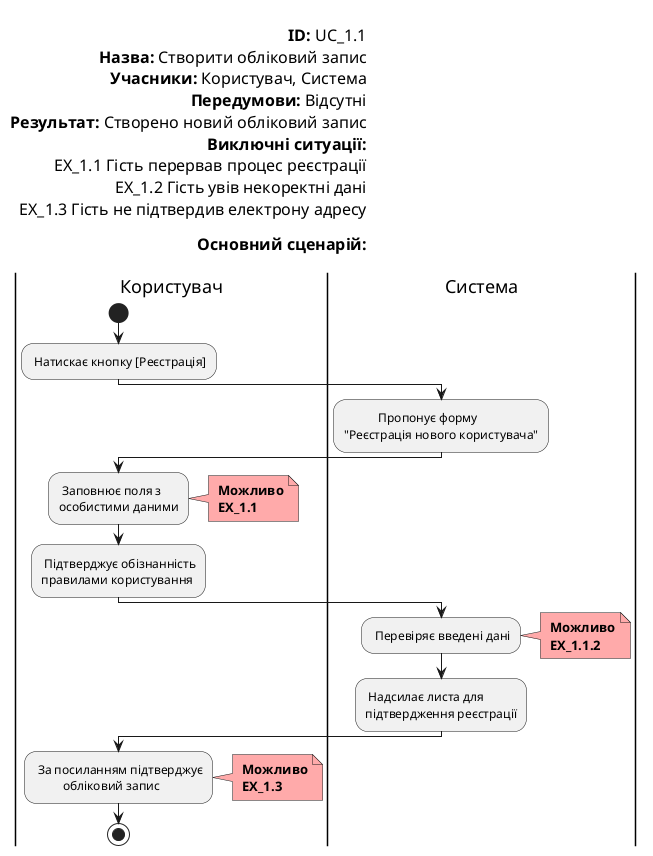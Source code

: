 @startuml
left header
        
        <font color=000 size=16><b>ID:</b> UC_1.1
        <font color=000 size=16><b>Назва:</b> Створити обліковий запис
        <font color=000 size=16><b>Учасники:</b> Користувач, Система
        <font color=000 size=16><b>Передумови:</b> Відсутні
        <font color=000 size=16><b>Результат:</b> Створено новий обліковий запис
        <font color=000 size=16><b>Виключні ситуації:</b>
        <font color=000 size=16> EX_1.1 Гість перервав процес реєстрації
        <font color=000 size=16> EX_1.2 Гість увів некоректні дані
        <font color=000 size=16> EX_1.3 Гість не підтвердив електрону адресу
        
        <font color=000 size=16><b>Основний сценарій:</b>
        
    end header

    |Користувач|
        start
        : Натискає кнопку [Реєстрація];
    |Система|
        :           Пропонує форму 
        "Реєстрація нового користувача";
    |Користувач|    
        : Заповнює поля з
        особистими даними;
        note right #ffaaaa
        <b> Можливо
        <b> EX_1.1
        end note
        
        : Підтверджує обізнанність
        правилами користування;
    |Система|
        : Перевіряє введені дані;
        note right #ffaaaa
        <b> Можливо
        <b> EX_1.1.2
        end note

        : Надсилає листа для 
        підтвердження реєстрації;
    |Користувач|
        : За посиланням підтверджує
                 обліковий запис;
        note right #ffaaaa
        <b> Можливо
        <b> EX_1.3
        end note

        stop;
@enduml
